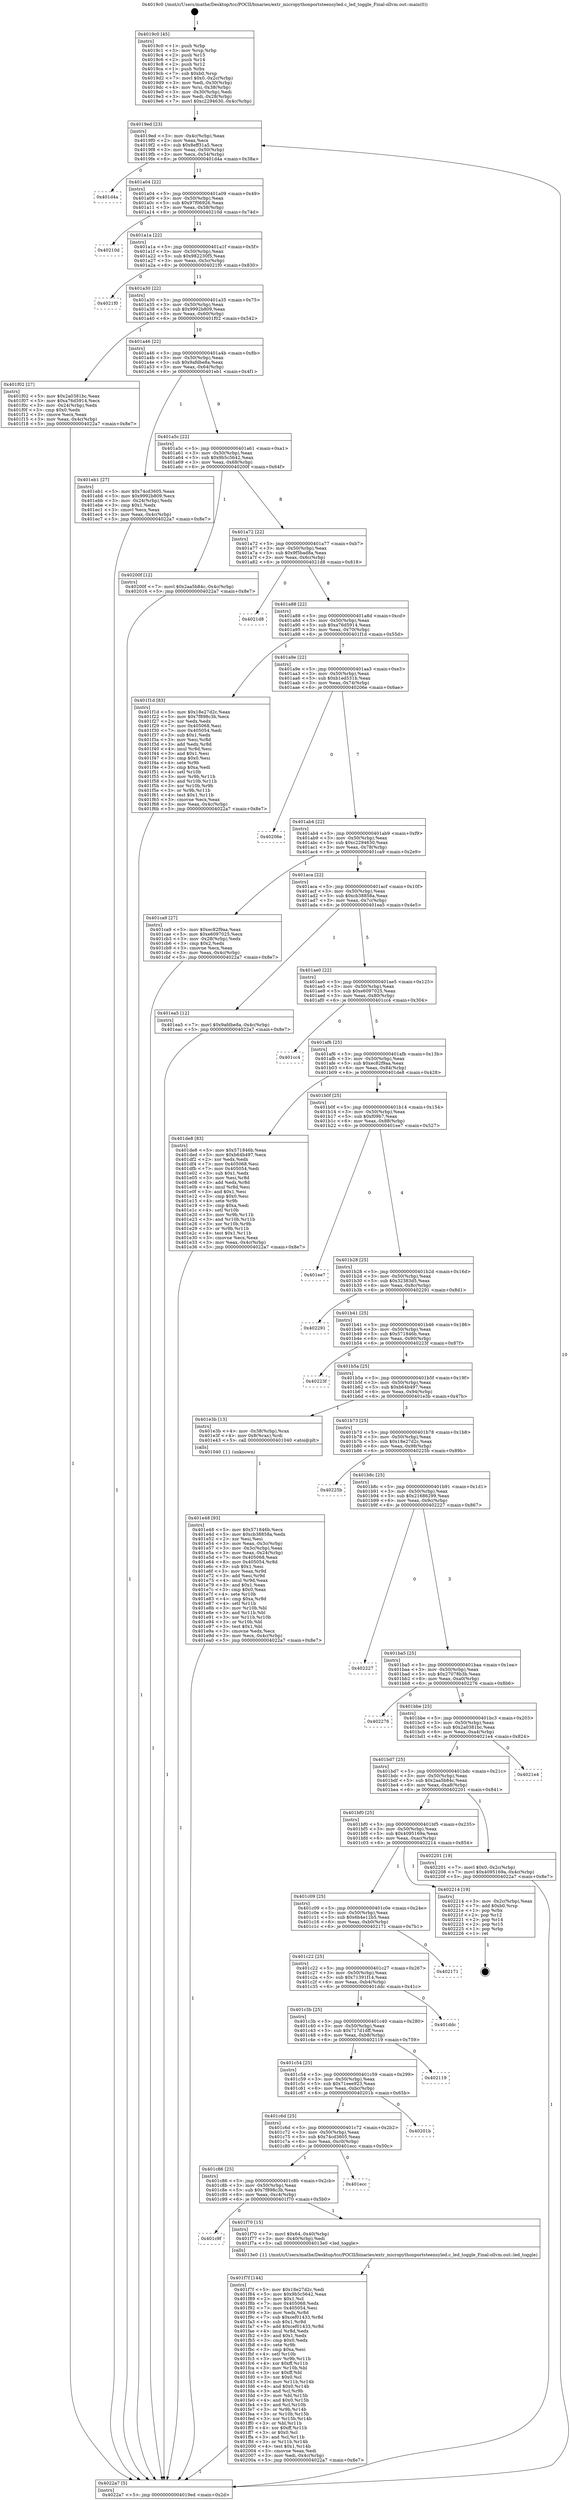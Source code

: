 digraph "0x4019c0" {
  label = "0x4019c0 (/mnt/c/Users/mathe/Desktop/tcc/POCII/binaries/extr_micropythonportsteensyled.c_led_toggle_Final-ollvm.out::main(0))"
  labelloc = "t"
  node[shape=record]

  Entry [label="",width=0.3,height=0.3,shape=circle,fillcolor=black,style=filled]
  "0x4019ed" [label="{
     0x4019ed [23]\l
     | [instrs]\l
     &nbsp;&nbsp;0x4019ed \<+3\>: mov -0x4c(%rbp),%eax\l
     &nbsp;&nbsp;0x4019f0 \<+2\>: mov %eax,%ecx\l
     &nbsp;&nbsp;0x4019f2 \<+6\>: sub $0x8eff31a5,%ecx\l
     &nbsp;&nbsp;0x4019f8 \<+3\>: mov %eax,-0x50(%rbp)\l
     &nbsp;&nbsp;0x4019fb \<+3\>: mov %ecx,-0x54(%rbp)\l
     &nbsp;&nbsp;0x4019fe \<+6\>: je 0000000000401d4a \<main+0x38a\>\l
  }"]
  "0x401d4a" [label="{
     0x401d4a\l
  }", style=dashed]
  "0x401a04" [label="{
     0x401a04 [22]\l
     | [instrs]\l
     &nbsp;&nbsp;0x401a04 \<+5\>: jmp 0000000000401a09 \<main+0x49\>\l
     &nbsp;&nbsp;0x401a09 \<+3\>: mov -0x50(%rbp),%eax\l
     &nbsp;&nbsp;0x401a0c \<+5\>: sub $0x97f06926,%eax\l
     &nbsp;&nbsp;0x401a11 \<+3\>: mov %eax,-0x58(%rbp)\l
     &nbsp;&nbsp;0x401a14 \<+6\>: je 000000000040210d \<main+0x74d\>\l
  }"]
  Exit [label="",width=0.3,height=0.3,shape=circle,fillcolor=black,style=filled,peripheries=2]
  "0x40210d" [label="{
     0x40210d\l
  }", style=dashed]
  "0x401a1a" [label="{
     0x401a1a [22]\l
     | [instrs]\l
     &nbsp;&nbsp;0x401a1a \<+5\>: jmp 0000000000401a1f \<main+0x5f\>\l
     &nbsp;&nbsp;0x401a1f \<+3\>: mov -0x50(%rbp),%eax\l
     &nbsp;&nbsp;0x401a22 \<+5\>: sub $0x982230f5,%eax\l
     &nbsp;&nbsp;0x401a27 \<+3\>: mov %eax,-0x5c(%rbp)\l
     &nbsp;&nbsp;0x401a2a \<+6\>: je 00000000004021f0 \<main+0x830\>\l
  }"]
  "0x401f7f" [label="{
     0x401f7f [144]\l
     | [instrs]\l
     &nbsp;&nbsp;0x401f7f \<+5\>: mov $0x18e27d2c,%edi\l
     &nbsp;&nbsp;0x401f84 \<+5\>: mov $0x9b5c5642,%eax\l
     &nbsp;&nbsp;0x401f89 \<+2\>: mov $0x1,%cl\l
     &nbsp;&nbsp;0x401f8b \<+7\>: mov 0x405068,%edx\l
     &nbsp;&nbsp;0x401f92 \<+7\>: mov 0x405054,%esi\l
     &nbsp;&nbsp;0x401f99 \<+3\>: mov %edx,%r8d\l
     &nbsp;&nbsp;0x401f9c \<+7\>: sub $0xcef01433,%r8d\l
     &nbsp;&nbsp;0x401fa3 \<+4\>: sub $0x1,%r8d\l
     &nbsp;&nbsp;0x401fa7 \<+7\>: add $0xcef01433,%r8d\l
     &nbsp;&nbsp;0x401fae \<+4\>: imul %r8d,%edx\l
     &nbsp;&nbsp;0x401fb2 \<+3\>: and $0x1,%edx\l
     &nbsp;&nbsp;0x401fb5 \<+3\>: cmp $0x0,%edx\l
     &nbsp;&nbsp;0x401fb8 \<+4\>: sete %r9b\l
     &nbsp;&nbsp;0x401fbc \<+3\>: cmp $0xa,%esi\l
     &nbsp;&nbsp;0x401fbf \<+4\>: setl %r10b\l
     &nbsp;&nbsp;0x401fc3 \<+3\>: mov %r9b,%r11b\l
     &nbsp;&nbsp;0x401fc6 \<+4\>: xor $0xff,%r11b\l
     &nbsp;&nbsp;0x401fca \<+3\>: mov %r10b,%bl\l
     &nbsp;&nbsp;0x401fcd \<+3\>: xor $0xff,%bl\l
     &nbsp;&nbsp;0x401fd0 \<+3\>: xor $0x0,%cl\l
     &nbsp;&nbsp;0x401fd3 \<+3\>: mov %r11b,%r14b\l
     &nbsp;&nbsp;0x401fd6 \<+4\>: and $0x0,%r14b\l
     &nbsp;&nbsp;0x401fda \<+3\>: and %cl,%r9b\l
     &nbsp;&nbsp;0x401fdd \<+3\>: mov %bl,%r15b\l
     &nbsp;&nbsp;0x401fe0 \<+4\>: and $0x0,%r15b\l
     &nbsp;&nbsp;0x401fe4 \<+3\>: and %cl,%r10b\l
     &nbsp;&nbsp;0x401fe7 \<+3\>: or %r9b,%r14b\l
     &nbsp;&nbsp;0x401fea \<+3\>: or %r10b,%r15b\l
     &nbsp;&nbsp;0x401fed \<+3\>: xor %r15b,%r14b\l
     &nbsp;&nbsp;0x401ff0 \<+3\>: or %bl,%r11b\l
     &nbsp;&nbsp;0x401ff3 \<+4\>: xor $0xff,%r11b\l
     &nbsp;&nbsp;0x401ff7 \<+3\>: or $0x0,%cl\l
     &nbsp;&nbsp;0x401ffa \<+3\>: and %cl,%r11b\l
     &nbsp;&nbsp;0x401ffd \<+3\>: or %r11b,%r14b\l
     &nbsp;&nbsp;0x402000 \<+4\>: test $0x1,%r14b\l
     &nbsp;&nbsp;0x402004 \<+3\>: cmovne %eax,%edi\l
     &nbsp;&nbsp;0x402007 \<+3\>: mov %edi,-0x4c(%rbp)\l
     &nbsp;&nbsp;0x40200a \<+5\>: jmp 00000000004022a7 \<main+0x8e7\>\l
  }"]
  "0x4021f0" [label="{
     0x4021f0\l
  }", style=dashed]
  "0x401a30" [label="{
     0x401a30 [22]\l
     | [instrs]\l
     &nbsp;&nbsp;0x401a30 \<+5\>: jmp 0000000000401a35 \<main+0x75\>\l
     &nbsp;&nbsp;0x401a35 \<+3\>: mov -0x50(%rbp),%eax\l
     &nbsp;&nbsp;0x401a38 \<+5\>: sub $0x9992b809,%eax\l
     &nbsp;&nbsp;0x401a3d \<+3\>: mov %eax,-0x60(%rbp)\l
     &nbsp;&nbsp;0x401a40 \<+6\>: je 0000000000401f02 \<main+0x542\>\l
  }"]
  "0x401c9f" [label="{
     0x401c9f\l
  }", style=dashed]
  "0x401f02" [label="{
     0x401f02 [27]\l
     | [instrs]\l
     &nbsp;&nbsp;0x401f02 \<+5\>: mov $0x2a0381bc,%eax\l
     &nbsp;&nbsp;0x401f07 \<+5\>: mov $0xa76d5914,%ecx\l
     &nbsp;&nbsp;0x401f0c \<+3\>: mov -0x24(%rbp),%edx\l
     &nbsp;&nbsp;0x401f0f \<+3\>: cmp $0x0,%edx\l
     &nbsp;&nbsp;0x401f12 \<+3\>: cmove %ecx,%eax\l
     &nbsp;&nbsp;0x401f15 \<+3\>: mov %eax,-0x4c(%rbp)\l
     &nbsp;&nbsp;0x401f18 \<+5\>: jmp 00000000004022a7 \<main+0x8e7\>\l
  }"]
  "0x401a46" [label="{
     0x401a46 [22]\l
     | [instrs]\l
     &nbsp;&nbsp;0x401a46 \<+5\>: jmp 0000000000401a4b \<main+0x8b\>\l
     &nbsp;&nbsp;0x401a4b \<+3\>: mov -0x50(%rbp),%eax\l
     &nbsp;&nbsp;0x401a4e \<+5\>: sub $0x9afdbe8a,%eax\l
     &nbsp;&nbsp;0x401a53 \<+3\>: mov %eax,-0x64(%rbp)\l
     &nbsp;&nbsp;0x401a56 \<+6\>: je 0000000000401eb1 \<main+0x4f1\>\l
  }"]
  "0x401f70" [label="{
     0x401f70 [15]\l
     | [instrs]\l
     &nbsp;&nbsp;0x401f70 \<+7\>: movl $0x64,-0x40(%rbp)\l
     &nbsp;&nbsp;0x401f77 \<+3\>: mov -0x40(%rbp),%edi\l
     &nbsp;&nbsp;0x401f7a \<+5\>: call 00000000004013e0 \<led_toggle\>\l
     | [calls]\l
     &nbsp;&nbsp;0x4013e0 \{1\} (/mnt/c/Users/mathe/Desktop/tcc/POCII/binaries/extr_micropythonportsteensyled.c_led_toggle_Final-ollvm.out::led_toggle)\l
  }"]
  "0x401eb1" [label="{
     0x401eb1 [27]\l
     | [instrs]\l
     &nbsp;&nbsp;0x401eb1 \<+5\>: mov $0x74cd3605,%eax\l
     &nbsp;&nbsp;0x401eb6 \<+5\>: mov $0x9992b809,%ecx\l
     &nbsp;&nbsp;0x401ebb \<+3\>: mov -0x24(%rbp),%edx\l
     &nbsp;&nbsp;0x401ebe \<+3\>: cmp $0x1,%edx\l
     &nbsp;&nbsp;0x401ec1 \<+3\>: cmovl %ecx,%eax\l
     &nbsp;&nbsp;0x401ec4 \<+3\>: mov %eax,-0x4c(%rbp)\l
     &nbsp;&nbsp;0x401ec7 \<+5\>: jmp 00000000004022a7 \<main+0x8e7\>\l
  }"]
  "0x401a5c" [label="{
     0x401a5c [22]\l
     | [instrs]\l
     &nbsp;&nbsp;0x401a5c \<+5\>: jmp 0000000000401a61 \<main+0xa1\>\l
     &nbsp;&nbsp;0x401a61 \<+3\>: mov -0x50(%rbp),%eax\l
     &nbsp;&nbsp;0x401a64 \<+5\>: sub $0x9b5c5642,%eax\l
     &nbsp;&nbsp;0x401a69 \<+3\>: mov %eax,-0x68(%rbp)\l
     &nbsp;&nbsp;0x401a6c \<+6\>: je 000000000040200f \<main+0x64f\>\l
  }"]
  "0x401c86" [label="{
     0x401c86 [25]\l
     | [instrs]\l
     &nbsp;&nbsp;0x401c86 \<+5\>: jmp 0000000000401c8b \<main+0x2cb\>\l
     &nbsp;&nbsp;0x401c8b \<+3\>: mov -0x50(%rbp),%eax\l
     &nbsp;&nbsp;0x401c8e \<+5\>: sub $0x7f898c3b,%eax\l
     &nbsp;&nbsp;0x401c93 \<+6\>: mov %eax,-0xc4(%rbp)\l
     &nbsp;&nbsp;0x401c99 \<+6\>: je 0000000000401f70 \<main+0x5b0\>\l
  }"]
  "0x40200f" [label="{
     0x40200f [12]\l
     | [instrs]\l
     &nbsp;&nbsp;0x40200f \<+7\>: movl $0x2aa5b84c,-0x4c(%rbp)\l
     &nbsp;&nbsp;0x402016 \<+5\>: jmp 00000000004022a7 \<main+0x8e7\>\l
  }"]
  "0x401a72" [label="{
     0x401a72 [22]\l
     | [instrs]\l
     &nbsp;&nbsp;0x401a72 \<+5\>: jmp 0000000000401a77 \<main+0xb7\>\l
     &nbsp;&nbsp;0x401a77 \<+3\>: mov -0x50(%rbp),%eax\l
     &nbsp;&nbsp;0x401a7a \<+5\>: sub $0x9f5bad8a,%eax\l
     &nbsp;&nbsp;0x401a7f \<+3\>: mov %eax,-0x6c(%rbp)\l
     &nbsp;&nbsp;0x401a82 \<+6\>: je 00000000004021d8 \<main+0x818\>\l
  }"]
  "0x401ecc" [label="{
     0x401ecc\l
  }", style=dashed]
  "0x4021d8" [label="{
     0x4021d8\l
  }", style=dashed]
  "0x401a88" [label="{
     0x401a88 [22]\l
     | [instrs]\l
     &nbsp;&nbsp;0x401a88 \<+5\>: jmp 0000000000401a8d \<main+0xcd\>\l
     &nbsp;&nbsp;0x401a8d \<+3\>: mov -0x50(%rbp),%eax\l
     &nbsp;&nbsp;0x401a90 \<+5\>: sub $0xa76d5914,%eax\l
     &nbsp;&nbsp;0x401a95 \<+3\>: mov %eax,-0x70(%rbp)\l
     &nbsp;&nbsp;0x401a98 \<+6\>: je 0000000000401f1d \<main+0x55d\>\l
  }"]
  "0x401c6d" [label="{
     0x401c6d [25]\l
     | [instrs]\l
     &nbsp;&nbsp;0x401c6d \<+5\>: jmp 0000000000401c72 \<main+0x2b2\>\l
     &nbsp;&nbsp;0x401c72 \<+3\>: mov -0x50(%rbp),%eax\l
     &nbsp;&nbsp;0x401c75 \<+5\>: sub $0x74cd3605,%eax\l
     &nbsp;&nbsp;0x401c7a \<+6\>: mov %eax,-0xc0(%rbp)\l
     &nbsp;&nbsp;0x401c80 \<+6\>: je 0000000000401ecc \<main+0x50c\>\l
  }"]
  "0x401f1d" [label="{
     0x401f1d [83]\l
     | [instrs]\l
     &nbsp;&nbsp;0x401f1d \<+5\>: mov $0x18e27d2c,%eax\l
     &nbsp;&nbsp;0x401f22 \<+5\>: mov $0x7f898c3b,%ecx\l
     &nbsp;&nbsp;0x401f27 \<+2\>: xor %edx,%edx\l
     &nbsp;&nbsp;0x401f29 \<+7\>: mov 0x405068,%esi\l
     &nbsp;&nbsp;0x401f30 \<+7\>: mov 0x405054,%edi\l
     &nbsp;&nbsp;0x401f37 \<+3\>: sub $0x1,%edx\l
     &nbsp;&nbsp;0x401f3a \<+3\>: mov %esi,%r8d\l
     &nbsp;&nbsp;0x401f3d \<+3\>: add %edx,%r8d\l
     &nbsp;&nbsp;0x401f40 \<+4\>: imul %r8d,%esi\l
     &nbsp;&nbsp;0x401f44 \<+3\>: and $0x1,%esi\l
     &nbsp;&nbsp;0x401f47 \<+3\>: cmp $0x0,%esi\l
     &nbsp;&nbsp;0x401f4a \<+4\>: sete %r9b\l
     &nbsp;&nbsp;0x401f4e \<+3\>: cmp $0xa,%edi\l
     &nbsp;&nbsp;0x401f51 \<+4\>: setl %r10b\l
     &nbsp;&nbsp;0x401f55 \<+3\>: mov %r9b,%r11b\l
     &nbsp;&nbsp;0x401f58 \<+3\>: and %r10b,%r11b\l
     &nbsp;&nbsp;0x401f5b \<+3\>: xor %r10b,%r9b\l
     &nbsp;&nbsp;0x401f5e \<+3\>: or %r9b,%r11b\l
     &nbsp;&nbsp;0x401f61 \<+4\>: test $0x1,%r11b\l
     &nbsp;&nbsp;0x401f65 \<+3\>: cmovne %ecx,%eax\l
     &nbsp;&nbsp;0x401f68 \<+3\>: mov %eax,-0x4c(%rbp)\l
     &nbsp;&nbsp;0x401f6b \<+5\>: jmp 00000000004022a7 \<main+0x8e7\>\l
  }"]
  "0x401a9e" [label="{
     0x401a9e [22]\l
     | [instrs]\l
     &nbsp;&nbsp;0x401a9e \<+5\>: jmp 0000000000401aa3 \<main+0xe3\>\l
     &nbsp;&nbsp;0x401aa3 \<+3\>: mov -0x50(%rbp),%eax\l
     &nbsp;&nbsp;0x401aa6 \<+5\>: sub $0xb1ed531b,%eax\l
     &nbsp;&nbsp;0x401aab \<+3\>: mov %eax,-0x74(%rbp)\l
     &nbsp;&nbsp;0x401aae \<+6\>: je 000000000040206e \<main+0x6ae\>\l
  }"]
  "0x40201b" [label="{
     0x40201b\l
  }", style=dashed]
  "0x40206e" [label="{
     0x40206e\l
  }", style=dashed]
  "0x401ab4" [label="{
     0x401ab4 [22]\l
     | [instrs]\l
     &nbsp;&nbsp;0x401ab4 \<+5\>: jmp 0000000000401ab9 \<main+0xf9\>\l
     &nbsp;&nbsp;0x401ab9 \<+3\>: mov -0x50(%rbp),%eax\l
     &nbsp;&nbsp;0x401abc \<+5\>: sub $0xc2294630,%eax\l
     &nbsp;&nbsp;0x401ac1 \<+3\>: mov %eax,-0x78(%rbp)\l
     &nbsp;&nbsp;0x401ac4 \<+6\>: je 0000000000401ca9 \<main+0x2e9\>\l
  }"]
  "0x401c54" [label="{
     0x401c54 [25]\l
     | [instrs]\l
     &nbsp;&nbsp;0x401c54 \<+5\>: jmp 0000000000401c59 \<main+0x299\>\l
     &nbsp;&nbsp;0x401c59 \<+3\>: mov -0x50(%rbp),%eax\l
     &nbsp;&nbsp;0x401c5c \<+5\>: sub $0x71eee923,%eax\l
     &nbsp;&nbsp;0x401c61 \<+6\>: mov %eax,-0xbc(%rbp)\l
     &nbsp;&nbsp;0x401c67 \<+6\>: je 000000000040201b \<main+0x65b\>\l
  }"]
  "0x401ca9" [label="{
     0x401ca9 [27]\l
     | [instrs]\l
     &nbsp;&nbsp;0x401ca9 \<+5\>: mov $0xec82f9aa,%eax\l
     &nbsp;&nbsp;0x401cae \<+5\>: mov $0xe6097025,%ecx\l
     &nbsp;&nbsp;0x401cb3 \<+3\>: mov -0x28(%rbp),%edx\l
     &nbsp;&nbsp;0x401cb6 \<+3\>: cmp $0x2,%edx\l
     &nbsp;&nbsp;0x401cb9 \<+3\>: cmovne %ecx,%eax\l
     &nbsp;&nbsp;0x401cbc \<+3\>: mov %eax,-0x4c(%rbp)\l
     &nbsp;&nbsp;0x401cbf \<+5\>: jmp 00000000004022a7 \<main+0x8e7\>\l
  }"]
  "0x401aca" [label="{
     0x401aca [22]\l
     | [instrs]\l
     &nbsp;&nbsp;0x401aca \<+5\>: jmp 0000000000401acf \<main+0x10f\>\l
     &nbsp;&nbsp;0x401acf \<+3\>: mov -0x50(%rbp),%eax\l
     &nbsp;&nbsp;0x401ad2 \<+5\>: sub $0xcb38858a,%eax\l
     &nbsp;&nbsp;0x401ad7 \<+3\>: mov %eax,-0x7c(%rbp)\l
     &nbsp;&nbsp;0x401ada \<+6\>: je 0000000000401ea5 \<main+0x4e5\>\l
  }"]
  "0x4022a7" [label="{
     0x4022a7 [5]\l
     | [instrs]\l
     &nbsp;&nbsp;0x4022a7 \<+5\>: jmp 00000000004019ed \<main+0x2d\>\l
  }"]
  "0x4019c0" [label="{
     0x4019c0 [45]\l
     | [instrs]\l
     &nbsp;&nbsp;0x4019c0 \<+1\>: push %rbp\l
     &nbsp;&nbsp;0x4019c1 \<+3\>: mov %rsp,%rbp\l
     &nbsp;&nbsp;0x4019c4 \<+2\>: push %r15\l
     &nbsp;&nbsp;0x4019c6 \<+2\>: push %r14\l
     &nbsp;&nbsp;0x4019c8 \<+2\>: push %r12\l
     &nbsp;&nbsp;0x4019ca \<+1\>: push %rbx\l
     &nbsp;&nbsp;0x4019cb \<+7\>: sub $0xb0,%rsp\l
     &nbsp;&nbsp;0x4019d2 \<+7\>: movl $0x0,-0x2c(%rbp)\l
     &nbsp;&nbsp;0x4019d9 \<+3\>: mov %edi,-0x30(%rbp)\l
     &nbsp;&nbsp;0x4019dc \<+4\>: mov %rsi,-0x38(%rbp)\l
     &nbsp;&nbsp;0x4019e0 \<+3\>: mov -0x30(%rbp),%edi\l
     &nbsp;&nbsp;0x4019e3 \<+3\>: mov %edi,-0x28(%rbp)\l
     &nbsp;&nbsp;0x4019e6 \<+7\>: movl $0xc2294630,-0x4c(%rbp)\l
  }"]
  "0x402119" [label="{
     0x402119\l
  }", style=dashed]
  "0x401ea5" [label="{
     0x401ea5 [12]\l
     | [instrs]\l
     &nbsp;&nbsp;0x401ea5 \<+7\>: movl $0x9afdbe8a,-0x4c(%rbp)\l
     &nbsp;&nbsp;0x401eac \<+5\>: jmp 00000000004022a7 \<main+0x8e7\>\l
  }"]
  "0x401ae0" [label="{
     0x401ae0 [22]\l
     | [instrs]\l
     &nbsp;&nbsp;0x401ae0 \<+5\>: jmp 0000000000401ae5 \<main+0x125\>\l
     &nbsp;&nbsp;0x401ae5 \<+3\>: mov -0x50(%rbp),%eax\l
     &nbsp;&nbsp;0x401ae8 \<+5\>: sub $0xe6097025,%eax\l
     &nbsp;&nbsp;0x401aed \<+3\>: mov %eax,-0x80(%rbp)\l
     &nbsp;&nbsp;0x401af0 \<+6\>: je 0000000000401cc4 \<main+0x304\>\l
  }"]
  "0x401c3b" [label="{
     0x401c3b [25]\l
     | [instrs]\l
     &nbsp;&nbsp;0x401c3b \<+5\>: jmp 0000000000401c40 \<main+0x280\>\l
     &nbsp;&nbsp;0x401c40 \<+3\>: mov -0x50(%rbp),%eax\l
     &nbsp;&nbsp;0x401c43 \<+5\>: sub $0x717d1dff,%eax\l
     &nbsp;&nbsp;0x401c48 \<+6\>: mov %eax,-0xb8(%rbp)\l
     &nbsp;&nbsp;0x401c4e \<+6\>: je 0000000000402119 \<main+0x759\>\l
  }"]
  "0x401cc4" [label="{
     0x401cc4\l
  }", style=dashed]
  "0x401af6" [label="{
     0x401af6 [25]\l
     | [instrs]\l
     &nbsp;&nbsp;0x401af6 \<+5\>: jmp 0000000000401afb \<main+0x13b\>\l
     &nbsp;&nbsp;0x401afb \<+3\>: mov -0x50(%rbp),%eax\l
     &nbsp;&nbsp;0x401afe \<+5\>: sub $0xec82f9aa,%eax\l
     &nbsp;&nbsp;0x401b03 \<+6\>: mov %eax,-0x84(%rbp)\l
     &nbsp;&nbsp;0x401b09 \<+6\>: je 0000000000401de8 \<main+0x428\>\l
  }"]
  "0x401ddc" [label="{
     0x401ddc\l
  }", style=dashed]
  "0x401de8" [label="{
     0x401de8 [83]\l
     | [instrs]\l
     &nbsp;&nbsp;0x401de8 \<+5\>: mov $0x571846b,%eax\l
     &nbsp;&nbsp;0x401ded \<+5\>: mov $0xb64b497,%ecx\l
     &nbsp;&nbsp;0x401df2 \<+2\>: xor %edx,%edx\l
     &nbsp;&nbsp;0x401df4 \<+7\>: mov 0x405068,%esi\l
     &nbsp;&nbsp;0x401dfb \<+7\>: mov 0x405054,%edi\l
     &nbsp;&nbsp;0x401e02 \<+3\>: sub $0x1,%edx\l
     &nbsp;&nbsp;0x401e05 \<+3\>: mov %esi,%r8d\l
     &nbsp;&nbsp;0x401e08 \<+3\>: add %edx,%r8d\l
     &nbsp;&nbsp;0x401e0b \<+4\>: imul %r8d,%esi\l
     &nbsp;&nbsp;0x401e0f \<+3\>: and $0x1,%esi\l
     &nbsp;&nbsp;0x401e12 \<+3\>: cmp $0x0,%esi\l
     &nbsp;&nbsp;0x401e15 \<+4\>: sete %r9b\l
     &nbsp;&nbsp;0x401e19 \<+3\>: cmp $0xa,%edi\l
     &nbsp;&nbsp;0x401e1c \<+4\>: setl %r10b\l
     &nbsp;&nbsp;0x401e20 \<+3\>: mov %r9b,%r11b\l
     &nbsp;&nbsp;0x401e23 \<+3\>: and %r10b,%r11b\l
     &nbsp;&nbsp;0x401e26 \<+3\>: xor %r10b,%r9b\l
     &nbsp;&nbsp;0x401e29 \<+3\>: or %r9b,%r11b\l
     &nbsp;&nbsp;0x401e2c \<+4\>: test $0x1,%r11b\l
     &nbsp;&nbsp;0x401e30 \<+3\>: cmovne %ecx,%eax\l
     &nbsp;&nbsp;0x401e33 \<+3\>: mov %eax,-0x4c(%rbp)\l
     &nbsp;&nbsp;0x401e36 \<+5\>: jmp 00000000004022a7 \<main+0x8e7\>\l
  }"]
  "0x401b0f" [label="{
     0x401b0f [25]\l
     | [instrs]\l
     &nbsp;&nbsp;0x401b0f \<+5\>: jmp 0000000000401b14 \<main+0x154\>\l
     &nbsp;&nbsp;0x401b14 \<+3\>: mov -0x50(%rbp),%eax\l
     &nbsp;&nbsp;0x401b17 \<+5\>: sub $0xf09b7,%eax\l
     &nbsp;&nbsp;0x401b1c \<+6\>: mov %eax,-0x88(%rbp)\l
     &nbsp;&nbsp;0x401b22 \<+6\>: je 0000000000401ee7 \<main+0x527\>\l
  }"]
  "0x401c22" [label="{
     0x401c22 [25]\l
     | [instrs]\l
     &nbsp;&nbsp;0x401c22 \<+5\>: jmp 0000000000401c27 \<main+0x267\>\l
     &nbsp;&nbsp;0x401c27 \<+3\>: mov -0x50(%rbp),%eax\l
     &nbsp;&nbsp;0x401c2a \<+5\>: sub $0x71391f14,%eax\l
     &nbsp;&nbsp;0x401c2f \<+6\>: mov %eax,-0xb4(%rbp)\l
     &nbsp;&nbsp;0x401c35 \<+6\>: je 0000000000401ddc \<main+0x41c\>\l
  }"]
  "0x401ee7" [label="{
     0x401ee7\l
  }", style=dashed]
  "0x401b28" [label="{
     0x401b28 [25]\l
     | [instrs]\l
     &nbsp;&nbsp;0x401b28 \<+5\>: jmp 0000000000401b2d \<main+0x16d\>\l
     &nbsp;&nbsp;0x401b2d \<+3\>: mov -0x50(%rbp),%eax\l
     &nbsp;&nbsp;0x401b30 \<+5\>: sub $0x32383d5,%eax\l
     &nbsp;&nbsp;0x401b35 \<+6\>: mov %eax,-0x8c(%rbp)\l
     &nbsp;&nbsp;0x401b3b \<+6\>: je 0000000000402291 \<main+0x8d1\>\l
  }"]
  "0x402171" [label="{
     0x402171\l
  }", style=dashed]
  "0x402291" [label="{
     0x402291\l
  }", style=dashed]
  "0x401b41" [label="{
     0x401b41 [25]\l
     | [instrs]\l
     &nbsp;&nbsp;0x401b41 \<+5\>: jmp 0000000000401b46 \<main+0x186\>\l
     &nbsp;&nbsp;0x401b46 \<+3\>: mov -0x50(%rbp),%eax\l
     &nbsp;&nbsp;0x401b49 \<+5\>: sub $0x571846b,%eax\l
     &nbsp;&nbsp;0x401b4e \<+6\>: mov %eax,-0x90(%rbp)\l
     &nbsp;&nbsp;0x401b54 \<+6\>: je 000000000040223f \<main+0x87f\>\l
  }"]
  "0x401c09" [label="{
     0x401c09 [25]\l
     | [instrs]\l
     &nbsp;&nbsp;0x401c09 \<+5\>: jmp 0000000000401c0e \<main+0x24e\>\l
     &nbsp;&nbsp;0x401c0e \<+3\>: mov -0x50(%rbp),%eax\l
     &nbsp;&nbsp;0x401c11 \<+5\>: sub $0x6b4e12b5,%eax\l
     &nbsp;&nbsp;0x401c16 \<+6\>: mov %eax,-0xb0(%rbp)\l
     &nbsp;&nbsp;0x401c1c \<+6\>: je 0000000000402171 \<main+0x7b1\>\l
  }"]
  "0x40223f" [label="{
     0x40223f\l
  }", style=dashed]
  "0x401b5a" [label="{
     0x401b5a [25]\l
     | [instrs]\l
     &nbsp;&nbsp;0x401b5a \<+5\>: jmp 0000000000401b5f \<main+0x19f\>\l
     &nbsp;&nbsp;0x401b5f \<+3\>: mov -0x50(%rbp),%eax\l
     &nbsp;&nbsp;0x401b62 \<+5\>: sub $0xb64b497,%eax\l
     &nbsp;&nbsp;0x401b67 \<+6\>: mov %eax,-0x94(%rbp)\l
     &nbsp;&nbsp;0x401b6d \<+6\>: je 0000000000401e3b \<main+0x47b\>\l
  }"]
  "0x402214" [label="{
     0x402214 [19]\l
     | [instrs]\l
     &nbsp;&nbsp;0x402214 \<+3\>: mov -0x2c(%rbp),%eax\l
     &nbsp;&nbsp;0x402217 \<+7\>: add $0xb0,%rsp\l
     &nbsp;&nbsp;0x40221e \<+1\>: pop %rbx\l
     &nbsp;&nbsp;0x40221f \<+2\>: pop %r12\l
     &nbsp;&nbsp;0x402221 \<+2\>: pop %r14\l
     &nbsp;&nbsp;0x402223 \<+2\>: pop %r15\l
     &nbsp;&nbsp;0x402225 \<+1\>: pop %rbp\l
     &nbsp;&nbsp;0x402226 \<+1\>: ret\l
  }"]
  "0x401e3b" [label="{
     0x401e3b [13]\l
     | [instrs]\l
     &nbsp;&nbsp;0x401e3b \<+4\>: mov -0x38(%rbp),%rax\l
     &nbsp;&nbsp;0x401e3f \<+4\>: mov 0x8(%rax),%rdi\l
     &nbsp;&nbsp;0x401e43 \<+5\>: call 0000000000401040 \<atoi@plt\>\l
     | [calls]\l
     &nbsp;&nbsp;0x401040 \{1\} (unknown)\l
  }"]
  "0x401b73" [label="{
     0x401b73 [25]\l
     | [instrs]\l
     &nbsp;&nbsp;0x401b73 \<+5\>: jmp 0000000000401b78 \<main+0x1b8\>\l
     &nbsp;&nbsp;0x401b78 \<+3\>: mov -0x50(%rbp),%eax\l
     &nbsp;&nbsp;0x401b7b \<+5\>: sub $0x18e27d2c,%eax\l
     &nbsp;&nbsp;0x401b80 \<+6\>: mov %eax,-0x98(%rbp)\l
     &nbsp;&nbsp;0x401b86 \<+6\>: je 000000000040225b \<main+0x89b\>\l
  }"]
  "0x401e48" [label="{
     0x401e48 [93]\l
     | [instrs]\l
     &nbsp;&nbsp;0x401e48 \<+5\>: mov $0x571846b,%ecx\l
     &nbsp;&nbsp;0x401e4d \<+5\>: mov $0xcb38858a,%edx\l
     &nbsp;&nbsp;0x401e52 \<+2\>: xor %esi,%esi\l
     &nbsp;&nbsp;0x401e54 \<+3\>: mov %eax,-0x3c(%rbp)\l
     &nbsp;&nbsp;0x401e57 \<+3\>: mov -0x3c(%rbp),%eax\l
     &nbsp;&nbsp;0x401e5a \<+3\>: mov %eax,-0x24(%rbp)\l
     &nbsp;&nbsp;0x401e5d \<+7\>: mov 0x405068,%eax\l
     &nbsp;&nbsp;0x401e64 \<+8\>: mov 0x405054,%r8d\l
     &nbsp;&nbsp;0x401e6c \<+3\>: sub $0x1,%esi\l
     &nbsp;&nbsp;0x401e6f \<+3\>: mov %eax,%r9d\l
     &nbsp;&nbsp;0x401e72 \<+3\>: add %esi,%r9d\l
     &nbsp;&nbsp;0x401e75 \<+4\>: imul %r9d,%eax\l
     &nbsp;&nbsp;0x401e79 \<+3\>: and $0x1,%eax\l
     &nbsp;&nbsp;0x401e7c \<+3\>: cmp $0x0,%eax\l
     &nbsp;&nbsp;0x401e7f \<+4\>: sete %r10b\l
     &nbsp;&nbsp;0x401e83 \<+4\>: cmp $0xa,%r8d\l
     &nbsp;&nbsp;0x401e87 \<+4\>: setl %r11b\l
     &nbsp;&nbsp;0x401e8b \<+3\>: mov %r10b,%bl\l
     &nbsp;&nbsp;0x401e8e \<+3\>: and %r11b,%bl\l
     &nbsp;&nbsp;0x401e91 \<+3\>: xor %r11b,%r10b\l
     &nbsp;&nbsp;0x401e94 \<+3\>: or %r10b,%bl\l
     &nbsp;&nbsp;0x401e97 \<+3\>: test $0x1,%bl\l
     &nbsp;&nbsp;0x401e9a \<+3\>: cmovne %edx,%ecx\l
     &nbsp;&nbsp;0x401e9d \<+3\>: mov %ecx,-0x4c(%rbp)\l
     &nbsp;&nbsp;0x401ea0 \<+5\>: jmp 00000000004022a7 \<main+0x8e7\>\l
  }"]
  "0x401bf0" [label="{
     0x401bf0 [25]\l
     | [instrs]\l
     &nbsp;&nbsp;0x401bf0 \<+5\>: jmp 0000000000401bf5 \<main+0x235\>\l
     &nbsp;&nbsp;0x401bf5 \<+3\>: mov -0x50(%rbp),%eax\l
     &nbsp;&nbsp;0x401bf8 \<+5\>: sub $0x4095169a,%eax\l
     &nbsp;&nbsp;0x401bfd \<+6\>: mov %eax,-0xac(%rbp)\l
     &nbsp;&nbsp;0x401c03 \<+6\>: je 0000000000402214 \<main+0x854\>\l
  }"]
  "0x40225b" [label="{
     0x40225b\l
  }", style=dashed]
  "0x401b8c" [label="{
     0x401b8c [25]\l
     | [instrs]\l
     &nbsp;&nbsp;0x401b8c \<+5\>: jmp 0000000000401b91 \<main+0x1d1\>\l
     &nbsp;&nbsp;0x401b91 \<+3\>: mov -0x50(%rbp),%eax\l
     &nbsp;&nbsp;0x401b94 \<+5\>: sub $0x21686299,%eax\l
     &nbsp;&nbsp;0x401b99 \<+6\>: mov %eax,-0x9c(%rbp)\l
     &nbsp;&nbsp;0x401b9f \<+6\>: je 0000000000402227 \<main+0x867\>\l
  }"]
  "0x402201" [label="{
     0x402201 [19]\l
     | [instrs]\l
     &nbsp;&nbsp;0x402201 \<+7\>: movl $0x0,-0x2c(%rbp)\l
     &nbsp;&nbsp;0x402208 \<+7\>: movl $0x4095169a,-0x4c(%rbp)\l
     &nbsp;&nbsp;0x40220f \<+5\>: jmp 00000000004022a7 \<main+0x8e7\>\l
  }"]
  "0x402227" [label="{
     0x402227\l
  }", style=dashed]
  "0x401ba5" [label="{
     0x401ba5 [25]\l
     | [instrs]\l
     &nbsp;&nbsp;0x401ba5 \<+5\>: jmp 0000000000401baa \<main+0x1ea\>\l
     &nbsp;&nbsp;0x401baa \<+3\>: mov -0x50(%rbp),%eax\l
     &nbsp;&nbsp;0x401bad \<+5\>: sub $0x27078b3b,%eax\l
     &nbsp;&nbsp;0x401bb2 \<+6\>: mov %eax,-0xa0(%rbp)\l
     &nbsp;&nbsp;0x401bb8 \<+6\>: je 0000000000402276 \<main+0x8b6\>\l
  }"]
  "0x401bd7" [label="{
     0x401bd7 [25]\l
     | [instrs]\l
     &nbsp;&nbsp;0x401bd7 \<+5\>: jmp 0000000000401bdc \<main+0x21c\>\l
     &nbsp;&nbsp;0x401bdc \<+3\>: mov -0x50(%rbp),%eax\l
     &nbsp;&nbsp;0x401bdf \<+5\>: sub $0x2aa5b84c,%eax\l
     &nbsp;&nbsp;0x401be4 \<+6\>: mov %eax,-0xa8(%rbp)\l
     &nbsp;&nbsp;0x401bea \<+6\>: je 0000000000402201 \<main+0x841\>\l
  }"]
  "0x402276" [label="{
     0x402276\l
  }", style=dashed]
  "0x401bbe" [label="{
     0x401bbe [25]\l
     | [instrs]\l
     &nbsp;&nbsp;0x401bbe \<+5\>: jmp 0000000000401bc3 \<main+0x203\>\l
     &nbsp;&nbsp;0x401bc3 \<+3\>: mov -0x50(%rbp),%eax\l
     &nbsp;&nbsp;0x401bc6 \<+5\>: sub $0x2a0381bc,%eax\l
     &nbsp;&nbsp;0x401bcb \<+6\>: mov %eax,-0xa4(%rbp)\l
     &nbsp;&nbsp;0x401bd1 \<+6\>: je 00000000004021e4 \<main+0x824\>\l
  }"]
  "0x4021e4" [label="{
     0x4021e4\l
  }", style=dashed]
  Entry -> "0x4019c0" [label=" 1"]
  "0x4019ed" -> "0x401d4a" [label=" 0"]
  "0x4019ed" -> "0x401a04" [label=" 11"]
  "0x402214" -> Exit [label=" 1"]
  "0x401a04" -> "0x40210d" [label=" 0"]
  "0x401a04" -> "0x401a1a" [label=" 11"]
  "0x402201" -> "0x4022a7" [label=" 1"]
  "0x401a1a" -> "0x4021f0" [label=" 0"]
  "0x401a1a" -> "0x401a30" [label=" 11"]
  "0x40200f" -> "0x4022a7" [label=" 1"]
  "0x401a30" -> "0x401f02" [label=" 1"]
  "0x401a30" -> "0x401a46" [label=" 10"]
  "0x401f7f" -> "0x4022a7" [label=" 1"]
  "0x401a46" -> "0x401eb1" [label=" 1"]
  "0x401a46" -> "0x401a5c" [label=" 9"]
  "0x401f70" -> "0x401f7f" [label=" 1"]
  "0x401a5c" -> "0x40200f" [label=" 1"]
  "0x401a5c" -> "0x401a72" [label=" 8"]
  "0x401c86" -> "0x401f70" [label=" 1"]
  "0x401a72" -> "0x4021d8" [label=" 0"]
  "0x401a72" -> "0x401a88" [label=" 8"]
  "0x401c86" -> "0x401c9f" [label=" 0"]
  "0x401a88" -> "0x401f1d" [label=" 1"]
  "0x401a88" -> "0x401a9e" [label=" 7"]
  "0x401c6d" -> "0x401ecc" [label=" 0"]
  "0x401a9e" -> "0x40206e" [label=" 0"]
  "0x401a9e" -> "0x401ab4" [label=" 7"]
  "0x401c6d" -> "0x401c86" [label=" 1"]
  "0x401ab4" -> "0x401ca9" [label=" 1"]
  "0x401ab4" -> "0x401aca" [label=" 6"]
  "0x401ca9" -> "0x4022a7" [label=" 1"]
  "0x4019c0" -> "0x4019ed" [label=" 1"]
  "0x4022a7" -> "0x4019ed" [label=" 10"]
  "0x401c54" -> "0x40201b" [label=" 0"]
  "0x401aca" -> "0x401ea5" [label=" 1"]
  "0x401aca" -> "0x401ae0" [label=" 5"]
  "0x401c54" -> "0x401c6d" [label=" 1"]
  "0x401ae0" -> "0x401cc4" [label=" 0"]
  "0x401ae0" -> "0x401af6" [label=" 5"]
  "0x401c3b" -> "0x402119" [label=" 0"]
  "0x401af6" -> "0x401de8" [label=" 1"]
  "0x401af6" -> "0x401b0f" [label=" 4"]
  "0x401de8" -> "0x4022a7" [label=" 1"]
  "0x401c3b" -> "0x401c54" [label=" 1"]
  "0x401b0f" -> "0x401ee7" [label=" 0"]
  "0x401b0f" -> "0x401b28" [label=" 4"]
  "0x401c22" -> "0x401ddc" [label=" 0"]
  "0x401b28" -> "0x402291" [label=" 0"]
  "0x401b28" -> "0x401b41" [label=" 4"]
  "0x401c22" -> "0x401c3b" [label=" 1"]
  "0x401b41" -> "0x40223f" [label=" 0"]
  "0x401b41" -> "0x401b5a" [label=" 4"]
  "0x401c09" -> "0x402171" [label=" 0"]
  "0x401b5a" -> "0x401e3b" [label=" 1"]
  "0x401b5a" -> "0x401b73" [label=" 3"]
  "0x401e3b" -> "0x401e48" [label=" 1"]
  "0x401e48" -> "0x4022a7" [label=" 1"]
  "0x401ea5" -> "0x4022a7" [label=" 1"]
  "0x401eb1" -> "0x4022a7" [label=" 1"]
  "0x401f02" -> "0x4022a7" [label=" 1"]
  "0x401f1d" -> "0x4022a7" [label=" 1"]
  "0x401c09" -> "0x401c22" [label=" 1"]
  "0x401b73" -> "0x40225b" [label=" 0"]
  "0x401b73" -> "0x401b8c" [label=" 3"]
  "0x401bf0" -> "0x402214" [label=" 1"]
  "0x401b8c" -> "0x402227" [label=" 0"]
  "0x401b8c" -> "0x401ba5" [label=" 3"]
  "0x401bf0" -> "0x401c09" [label=" 1"]
  "0x401ba5" -> "0x402276" [label=" 0"]
  "0x401ba5" -> "0x401bbe" [label=" 3"]
  "0x401bd7" -> "0x402201" [label=" 1"]
  "0x401bbe" -> "0x4021e4" [label=" 0"]
  "0x401bbe" -> "0x401bd7" [label=" 3"]
  "0x401bd7" -> "0x401bf0" [label=" 2"]
}

